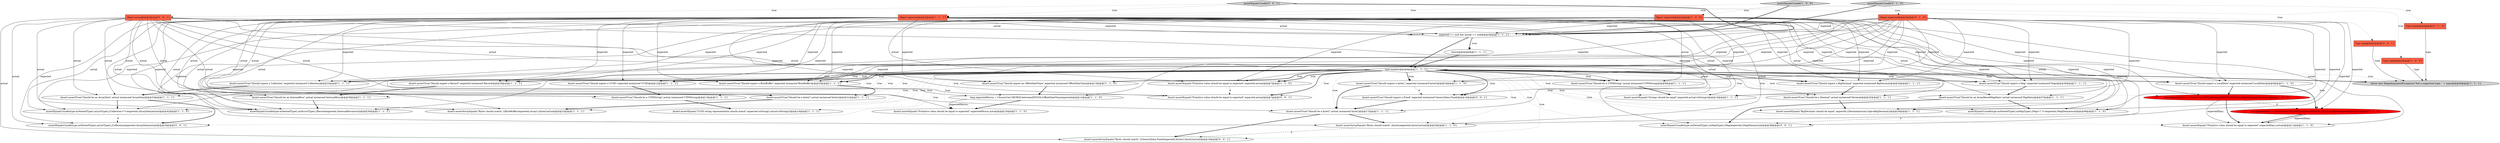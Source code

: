 digraph {
47 [style = filled, label = "Assert.assertArrayEquals(\"Bytes should match\",((GenericData.Fixed)expected).bytes(),(byte(()actual)@@@18@@@['0', '0', '1']", fillcolor = white, shape = ellipse image = "AAA0AAABBB3BBB"];
6 [style = filled, label = "Assert.assertTrue(\"Should expect an OffsetDateTime\",expected instanceof OffsetDateTime)@@@13@@@['1', '1', '0']", fillcolor = white, shape = ellipse image = "AAA0AAABBB1BBB"];
15 [style = filled, label = "Assert.assertEquals(\"Primitive value should be equal to expected\",expected,actual)@@@7@@@['1', '1', '0']", fillcolor = white, shape = ellipse image = "AAA0AAABBB1BBB"];
17 [style = filled, label = "Assert.assertTrue(\"Should be a UTF8String\",actual instanceof UTF8String)@@@9@@@['1', '1', '1']", fillcolor = white, shape = ellipse image = "AAA0AAABBB1BBB"];
1 [style = filled, label = "Assert.assertTrue(\"Should be a Decimal\",actual instanceof Decimal)@@@25@@@['1', '1', '1']", fillcolor = white, shape = ellipse image = "AAA0AAABBB1BBB"];
38 [style = filled, label = "assertEqualsUnsafe['0', '1', '0']", fillcolor = lightgray, shape = diamond image = "AAA0AAABBB2BBB"];
42 [style = filled, label = "Assert.assertTrue(\"Should expect a Fixed\",expected instanceof GenericData.Fixed)@@@16@@@['0', '0', '1']", fillcolor = white, shape = ellipse image = "AAA0AAABBB3BBB"];
29 [style = filled, label = "Assert.assertTrue(\"Should be a byte((\",actual instanceof byte(()@@@21@@@['1', '1', '1']", fillcolor = white, shape = ellipse image = "AAA0AAABBB1BBB"];
25 [style = filled, label = "throw new IllegalArgumentException(\"Not a supported type: \" + type)@@@40@@@['1', '1', '1']", fillcolor = lightgray, shape = ellipse image = "AAA0AAABBB1BBB"];
26 [style = filled, label = "type.typeId()@@@6@@@['1', '1', '1']", fillcolor = white, shape = diamond image = "AAA0AAABBB1BBB"];
27 [style = filled, label = "long expectedDays = ChronoUnit.DAYS.between(EPOCH_DAY,(LocalDate)expected)@@@10@@@['1', '0', '0']", fillcolor = red, shape = ellipse image = "AAA1AAABBB1BBB"];
9 [style = filled, label = "Assert.assertTrue(\"Should expect a Collection\",expected instanceof Collection)@@@32@@@['1', '1', '1']", fillcolor = white, shape = ellipse image = "AAA0AAABBB1BBB"];
39 [style = filled, label = "int expectedDays = (int)ChronoUnit.DAYS.between(EPOCH_DAY,(LocalDate)expected)@@@10@@@['0', '1', '0']", fillcolor = red, shape = ellipse image = "AAA1AAABBB2BBB"];
43 [style = filled, label = "Object actual@@@2@@@['0', '0', '1']", fillcolor = tomato, shape = box image = "AAA0AAABBB3BBB"];
33 [style = filled, label = "Assert.assertTrue(\"Should expect a ByteBuffer\",expected instanceof ByteBuffer)@@@20@@@['1', '1', '1']", fillcolor = white, shape = ellipse image = "AAA0AAABBB1BBB"];
37 [style = filled, label = "assertEqualsUnsafe(type.asNestedType().asStructType(),(Record)expected,(InternalRow)actual)@@@30@@@['1', '1', '1']", fillcolor = white, shape = ellipse image = "AAA0AAABBB1BBB"];
36 [style = filled, label = "expected == null && actual == null@@@3@@@['1', '1', '1']", fillcolor = white, shape = diamond image = "AAA0AAABBB1BBB"];
19 [style = filled, label = "Assert.assertTrue(\"Should expect a LocalDate\",expected instanceof LocalDate)@@@9@@@['1', '1', '0']", fillcolor = white, shape = ellipse image = "AAA0AAABBB1BBB"];
20 [style = filled, label = "Assert.assertTrue(\"Should be a byte((\",actual instanceof byte(()@@@17@@@['1', '1', '1']", fillcolor = white, shape = ellipse image = "AAA0AAABBB1BBB"];
28 [style = filled, label = "assertEqualsUnsafe(type.asNestedType().asMapType(),(Map<?,?>)expected,(MapData)actual)@@@46@@@['1', '1', '0']", fillcolor = white, shape = ellipse image = "AAA0AAABBB1BBB"];
23 [style = filled, label = "Assert.assertEquals(\"Primitive value should be equal to expected\",expectedDays,actual)@@@11@@@['1', '1', '0']", fillcolor = white, shape = ellipse image = "AAA0AAABBB1BBB"];
13 [style = filled, label = "Assert.assertTrue(\"Should be an ArrayData\",actual instanceof ArrayData)@@@33@@@['1', '1', '1']", fillcolor = white, shape = ellipse image = "AAA0AAABBB1BBB"];
0 [style = filled, label = "Assert.assertTrue(\"Should expect a Map\",expected instanceof Map)@@@36@@@['1', '1', '1']", fillcolor = white, shape = ellipse image = "AAA0AAABBB1BBB"];
35 [style = filled, label = "Assert.assertArrayEquals(\"Bytes should match\",(byte(()expected,(byte(()actual)@@@26@@@['1', '1', '0']", fillcolor = white, shape = ellipse image = "AAA0AAABBB1BBB"];
24 [style = filled, label = "Assert.assertEquals(\"UUID string representation should match\",expected.toString(),actual.toString())@@@14@@@['1', '1', '1']", fillcolor = white, shape = ellipse image = "AAA0AAABBB1BBB"];
48 [style = filled, label = "assertEqualsUnsafe(type.asNestedType().asMapType(),(Map)expected,(MapData)actual)@@@38@@@['0', '0', '1']", fillcolor = white, shape = ellipse image = "AAA0AAABBB3BBB"];
49 [style = filled, label = "Type type@@@2@@@['0', '0', '1']", fillcolor = tomato, shape = box image = "AAA0AAABBB3BBB"];
10 [style = filled, label = "Assert.assertTrue(\"Should be a UTF8String\",actual instanceof UTF8String)@@@13@@@['1', '1', '1']", fillcolor = white, shape = ellipse image = "AAA0AAABBB1BBB"];
12 [style = filled, label = "Assert.assertEquals(\"BigDecimals should be equal\",expected,((Decimal)actual).toJavaBigDecimal())@@@26@@@['1', '1', '1']", fillcolor = white, shape = ellipse image = "AAA0AAABBB1BBB"];
22 [style = filled, label = "Assert.assertTrue(\"Should expect a UUID\",expected instanceof UUID)@@@12@@@['1', '1', '1']", fillcolor = white, shape = ellipse image = "AAA0AAABBB1BBB"];
7 [style = filled, label = "long expectedMicros = ChronoUnit.MICROS.between(EPOCH,(OffsetDateTime)expected)@@@14@@@['1', '1', '0']", fillcolor = white, shape = ellipse image = "AAA0AAABBB1BBB"];
16 [style = filled, label = "Type type@@@2@@@['1', '0', '0']", fillcolor = tomato, shape = box image = "AAA0AAABBB1BBB"];
44 [style = filled, label = "assertEqualsUnsafe['0', '0', '1']", fillcolor = lightgray, shape = diamond image = "AAA0AAABBB3BBB"];
34 [style = filled, label = "Assert.assertEquals(\"Primitive value should be equal to expected\",expectedMicros,actual)@@@15@@@['1', '1', '0']", fillcolor = white, shape = ellipse image = "AAA0AAABBB1BBB"];
8 [style = filled, label = "Object expected@@@2@@@['1', '0', '0']", fillcolor = tomato, shape = box image = "AAA0AAABBB1BBB"];
30 [style = filled, label = "Assert.assertEquals(\"Strings should be equal\",expected,actual.toString())@@@10@@@['1', '1', '1']", fillcolor = white, shape = ellipse image = "AAA0AAABBB1BBB"];
32 [style = filled, label = "assertEqualsUnsafe['1', '0', '0']", fillcolor = lightgray, shape = diamond image = "AAA0AAABBB1BBB"];
11 [style = filled, label = "return@@@4@@@['1', '1', '1']", fillcolor = white, shape = ellipse image = "AAA0AAABBB1BBB"];
40 [style = filled, label = "Type type@@@2@@@['0', '1', '0']", fillcolor = tomato, shape = box image = "AAA0AAABBB2BBB"];
18 [style = filled, label = "Assert.assertTrue(\"Should be an InternalRow\",actual instanceof InternalRow)@@@29@@@['1', '1', '1']", fillcolor = white, shape = ellipse image = "AAA0AAABBB1BBB"];
14 [style = filled, label = "Assert.assertTrue(\"Should expect a BigDecimal\",expected instanceof BigDecimal)@@@24@@@['1', '1', '1']", fillcolor = white, shape = ellipse image = "AAA0AAABBB1BBB"];
5 [style = filled, label = "Assert.assertTrue(\"Should expect a Record\",expected instanceof Record)@@@28@@@['1', '1', '1']", fillcolor = white, shape = ellipse image = "AAA0AAABBB1BBB"];
31 [style = filled, label = "Object expected@@@2@@@['1', '1', '1']", fillcolor = tomato, shape = box image = "AAA0AAABBB1BBB"];
3 [style = filled, label = "Assert.assertTrue(\"Should expect a byte((\",expected instanceof byte(()@@@24@@@['1', '1', '0']", fillcolor = white, shape = ellipse image = "AAA0AAABBB1BBB"];
21 [style = filled, label = "Assert.assertTrue(\"Should be an ArrayBasedMapData\",actual instanceof MapData)@@@37@@@['1', '1', '1']", fillcolor = white, shape = ellipse image = "AAA0AAABBB1BBB"];
41 [style = filled, label = "Object expected@@@2@@@['0', '1', '0']", fillcolor = tomato, shape = box image = "AAA0AAABBB2BBB"];
2 [style = filled, label = "Assert.assertArrayEquals(\"Bytes should match\",((ByteBuffer)expected).array(),(byte(()actual)@@@22@@@['1', '1', '1']", fillcolor = white, shape = ellipse image = "AAA0AAABBB1BBB"];
4 [style = filled, label = "assertEqualsUnsafe(type.asNestedType().asListType(),(Collection<?>)expected,(ArrayData)actual)@@@42@@@['1', '1', '0']", fillcolor = white, shape = ellipse image = "AAA0AAABBB1BBB"];
46 [style = filled, label = "Assert.assertEquals(\"Primitive value should be equal to expected\",expected,actual)@@@7@@@['0', '0', '1']", fillcolor = white, shape = ellipse image = "AAA0AAABBB3BBB"];
45 [style = filled, label = "assertEqualsUnsafe(type.asNestedType().asListType(),(Collection)expected,(ArrayData)actual)@@@34@@@['0', '0', '1']", fillcolor = white, shape = ellipse image = "AAA0AAABBB3BBB"];
43->13 [style = solid, label="actual"];
27->23 [style = solid, label="expectedDays"];
8->0 [style = solid, label="expected"];
31->12 [style = solid, label="expected"];
8->12 [style = solid, label="expected"];
26->45 [style = dotted, label="true"];
31->1 [style = solid, label="actual"];
26->37 [style = dotted, label="true"];
41->0 [style = solid, label="expected"];
38->41 [style = dotted, label="true"];
31->30 [style = solid, label="expected"];
8->7 [style = solid, label="expected"];
41->4 [style = solid, label="expected"];
10->24 [style = bold, label=""];
26->12 [style = dotted, label="true"];
21->48 [style = bold, label=""];
26->9 [style = bold, label=""];
26->19 [style = dotted, label="true"];
31->0 [style = solid, label="expected"];
44->49 [style = dotted, label="true"];
8->27 [style = solid, label="expected"];
26->22 [style = dotted, label="true"];
26->13 [style = dotted, label="true"];
31->33 [style = solid, label="expected"];
43->29 [style = solid, label="actual"];
36->11 [style = bold, label=""];
43->37 [style = solid, label="actual"];
26->22 [style = bold, label=""];
21->28 [style = bold, label=""];
36->11 [style = dotted, label="true"];
41->30 [style = solid, label="expected"];
31->5 [style = solid, label="expected"];
29->2 [style = bold, label=""];
31->46 [style = solid, label="expected"];
32->8 [style = dotted, label="true"];
26->30 [style = dotted, label="true"];
26->28 [style = dotted, label="true"];
26->24 [style = dotted, label="true"];
39->23 [style = bold, label=""];
26->15 [style = bold, label=""];
1->12 [style = bold, label=""];
13->45 [style = bold, label=""];
38->31 [style = dotted, label="true"];
31->36 [style = solid, label="actual"];
43->36 [style = solid, label="actual"];
31->45 [style = solid, label="expected"];
39->23 [style = solid, label="expectedDays"];
26->4 [style = dotted, label="true"];
43->47 [style = solid, label="actual"];
8->14 [style = solid, label="expected"];
38->40 [style = dotted, label="true"];
31->36 [style = solid, label="expected"];
41->6 [style = solid, label="expected"];
41->28 [style = solid, label="expected"];
26->46 [style = bold, label=""];
26->42 [style = bold, label=""];
41->3 [style = solid, label="expected"];
26->17 [style = bold, label=""];
43->1 [style = solid, label="actual"];
31->18 [style = solid, label="actual"];
26->2 [style = dotted, label="true"];
44->43 [style = dotted, label="true"];
41->14 [style = solid, label="expected"];
8->3 [style = solid, label="expected"];
26->14 [style = bold, label=""];
8->36 [style = solid, label="expected"];
31->13 [style = solid, label="actual"];
31->22 [style = solid, label="expected"];
19->39 [style = bold, label=""];
31->14 [style = solid, label="expected"];
8->15 [style = solid, label="expected"];
43->48 [style = solid, label="actual"];
26->23 [style = dotted, label="true"];
26->20 [style = dotted, label="true"];
0->21 [style = bold, label=""];
8->35 [style = solid, label="expected"];
26->9 [style = dotted, label="true"];
26->6 [style = bold, label=""];
31->15 [style = solid, label="actual"];
31->9 [style = solid, label="expected"];
26->3 [style = dotted, label="true"];
43->45 [style = solid, label="actual"];
33->29 [style = bold, label=""];
41->39 [style = solid, label="expected"];
31->48 [style = solid, label="expected"];
26->0 [style = bold, label=""];
31->37 [style = solid, label="expected"];
31->34 [style = solid, label="actual"];
41->19 [style = solid, label="expected"];
26->14 [style = dotted, label="true"];
26->1 [style = dotted, label="true"];
43->20 [style = solid, label="actual"];
8->4 [style = solid, label="expected"];
43->17 [style = solid, label="actual"];
32->36 [style = bold, label=""];
26->18 [style = dotted, label="true"];
26->6 [style = dotted, label="true"];
44->31 [style = dotted, label="true"];
31->42 [style = solid, label="expected"];
6->7 [style = bold, label=""];
32->31 [style = dotted, label="true"];
11->26 [style = bold, label=""];
8->9 [style = solid, label="expected"];
41->9 [style = solid, label="expected"];
26->7 [style = dotted, label="true"];
31->35 [style = solid, label="actual"];
18->37 [style = bold, label=""];
26->46 [style = dotted, label="true"];
8->37 [style = solid, label="expected"];
26->33 [style = dotted, label="true"];
26->42 [style = dotted, label="true"];
43->46 [style = solid, label="actual"];
8->19 [style = solid, label="expected"];
8->22 [style = solid, label="expected"];
41->37 [style = solid, label="expected"];
26->3 [style = bold, label=""];
26->27 [style = dotted, label="true"];
31->23 [style = solid, label="actual"];
5->18 [style = bold, label=""];
26->19 [style = bold, label=""];
31->17 [style = solid, label="actual"];
8->30 [style = solid, label="expected"];
41->7 [style = solid, label="expected"];
8->6 [style = solid, label="expected"];
41->22 [style = solid, label="expected"];
4->45 [style = dashed, label="0"];
8->5 [style = solid, label="expected"];
41->36 [style = solid, label="expected"];
31->37 [style = solid, label="actual"];
27->39 [style = dashed, label="0"];
26->17 [style = dotted, label="true"];
8->33 [style = solid, label="expected"];
22->10 [style = bold, label=""];
26->15 [style = dotted, label="true"];
31->10 [style = solid, label="actual"];
3->42 [style = dashed, label="0"];
26->35 [style = dotted, label="true"];
16->25 [style = solid, label="type"];
43->2 [style = solid, label="actual"];
26->47 [style = dotted, label="true"];
7->34 [style = solid, label="expectedMicros"];
44->36 [style = bold, label=""];
40->25 [style = solid, label="type"];
26->25 [style = dotted, label="true"];
26->34 [style = dotted, label="true"];
26->5 [style = bold, label=""];
26->48 [style = dotted, label="true"];
41->33 [style = solid, label="expected"];
26->39 [style = dotted, label="true"];
49->25 [style = solid, label="type"];
26->25 [style = bold, label=""];
42->20 [style = bold, label=""];
35->47 [style = dashed, label="0"];
38->36 [style = bold, label=""];
17->30 [style = bold, label=""];
36->26 [style = bold, label=""];
31->29 [style = solid, label="actual"];
41->5 [style = solid, label="expected"];
20->47 [style = bold, label=""];
14->1 [style = bold, label=""];
31->2 [style = solid, label="actual"];
31->20 [style = solid, label="actual"];
41->15 [style = solid, label="expected"];
43->10 [style = solid, label="actual"];
3->20 [style = bold, label=""];
7->34 [style = bold, label=""];
28->48 [style = dashed, label="0"];
15->46 [style = dashed, label="0"];
26->21 [style = dotted, label="true"];
26->10 [style = dotted, label="true"];
19->27 [style = bold, label=""];
31->28 [style = solid, label="actual"];
31->4 [style = solid, label="actual"];
26->29 [style = dotted, label="true"];
31->21 [style = solid, label="actual"];
27->23 [style = bold, label=""];
43->21 [style = solid, label="actual"];
8->28 [style = solid, label="expected"];
41->35 [style = solid, label="expected"];
20->35 [style = bold, label=""];
43->18 [style = solid, label="actual"];
32->16 [style = dotted, label="true"];
26->33 [style = bold, label=""];
26->5 [style = dotted, label="true"];
41->12 [style = solid, label="expected"];
26->0 [style = dotted, label="true"];
9->13 [style = bold, label=""];
13->4 [style = bold, label=""];
}
